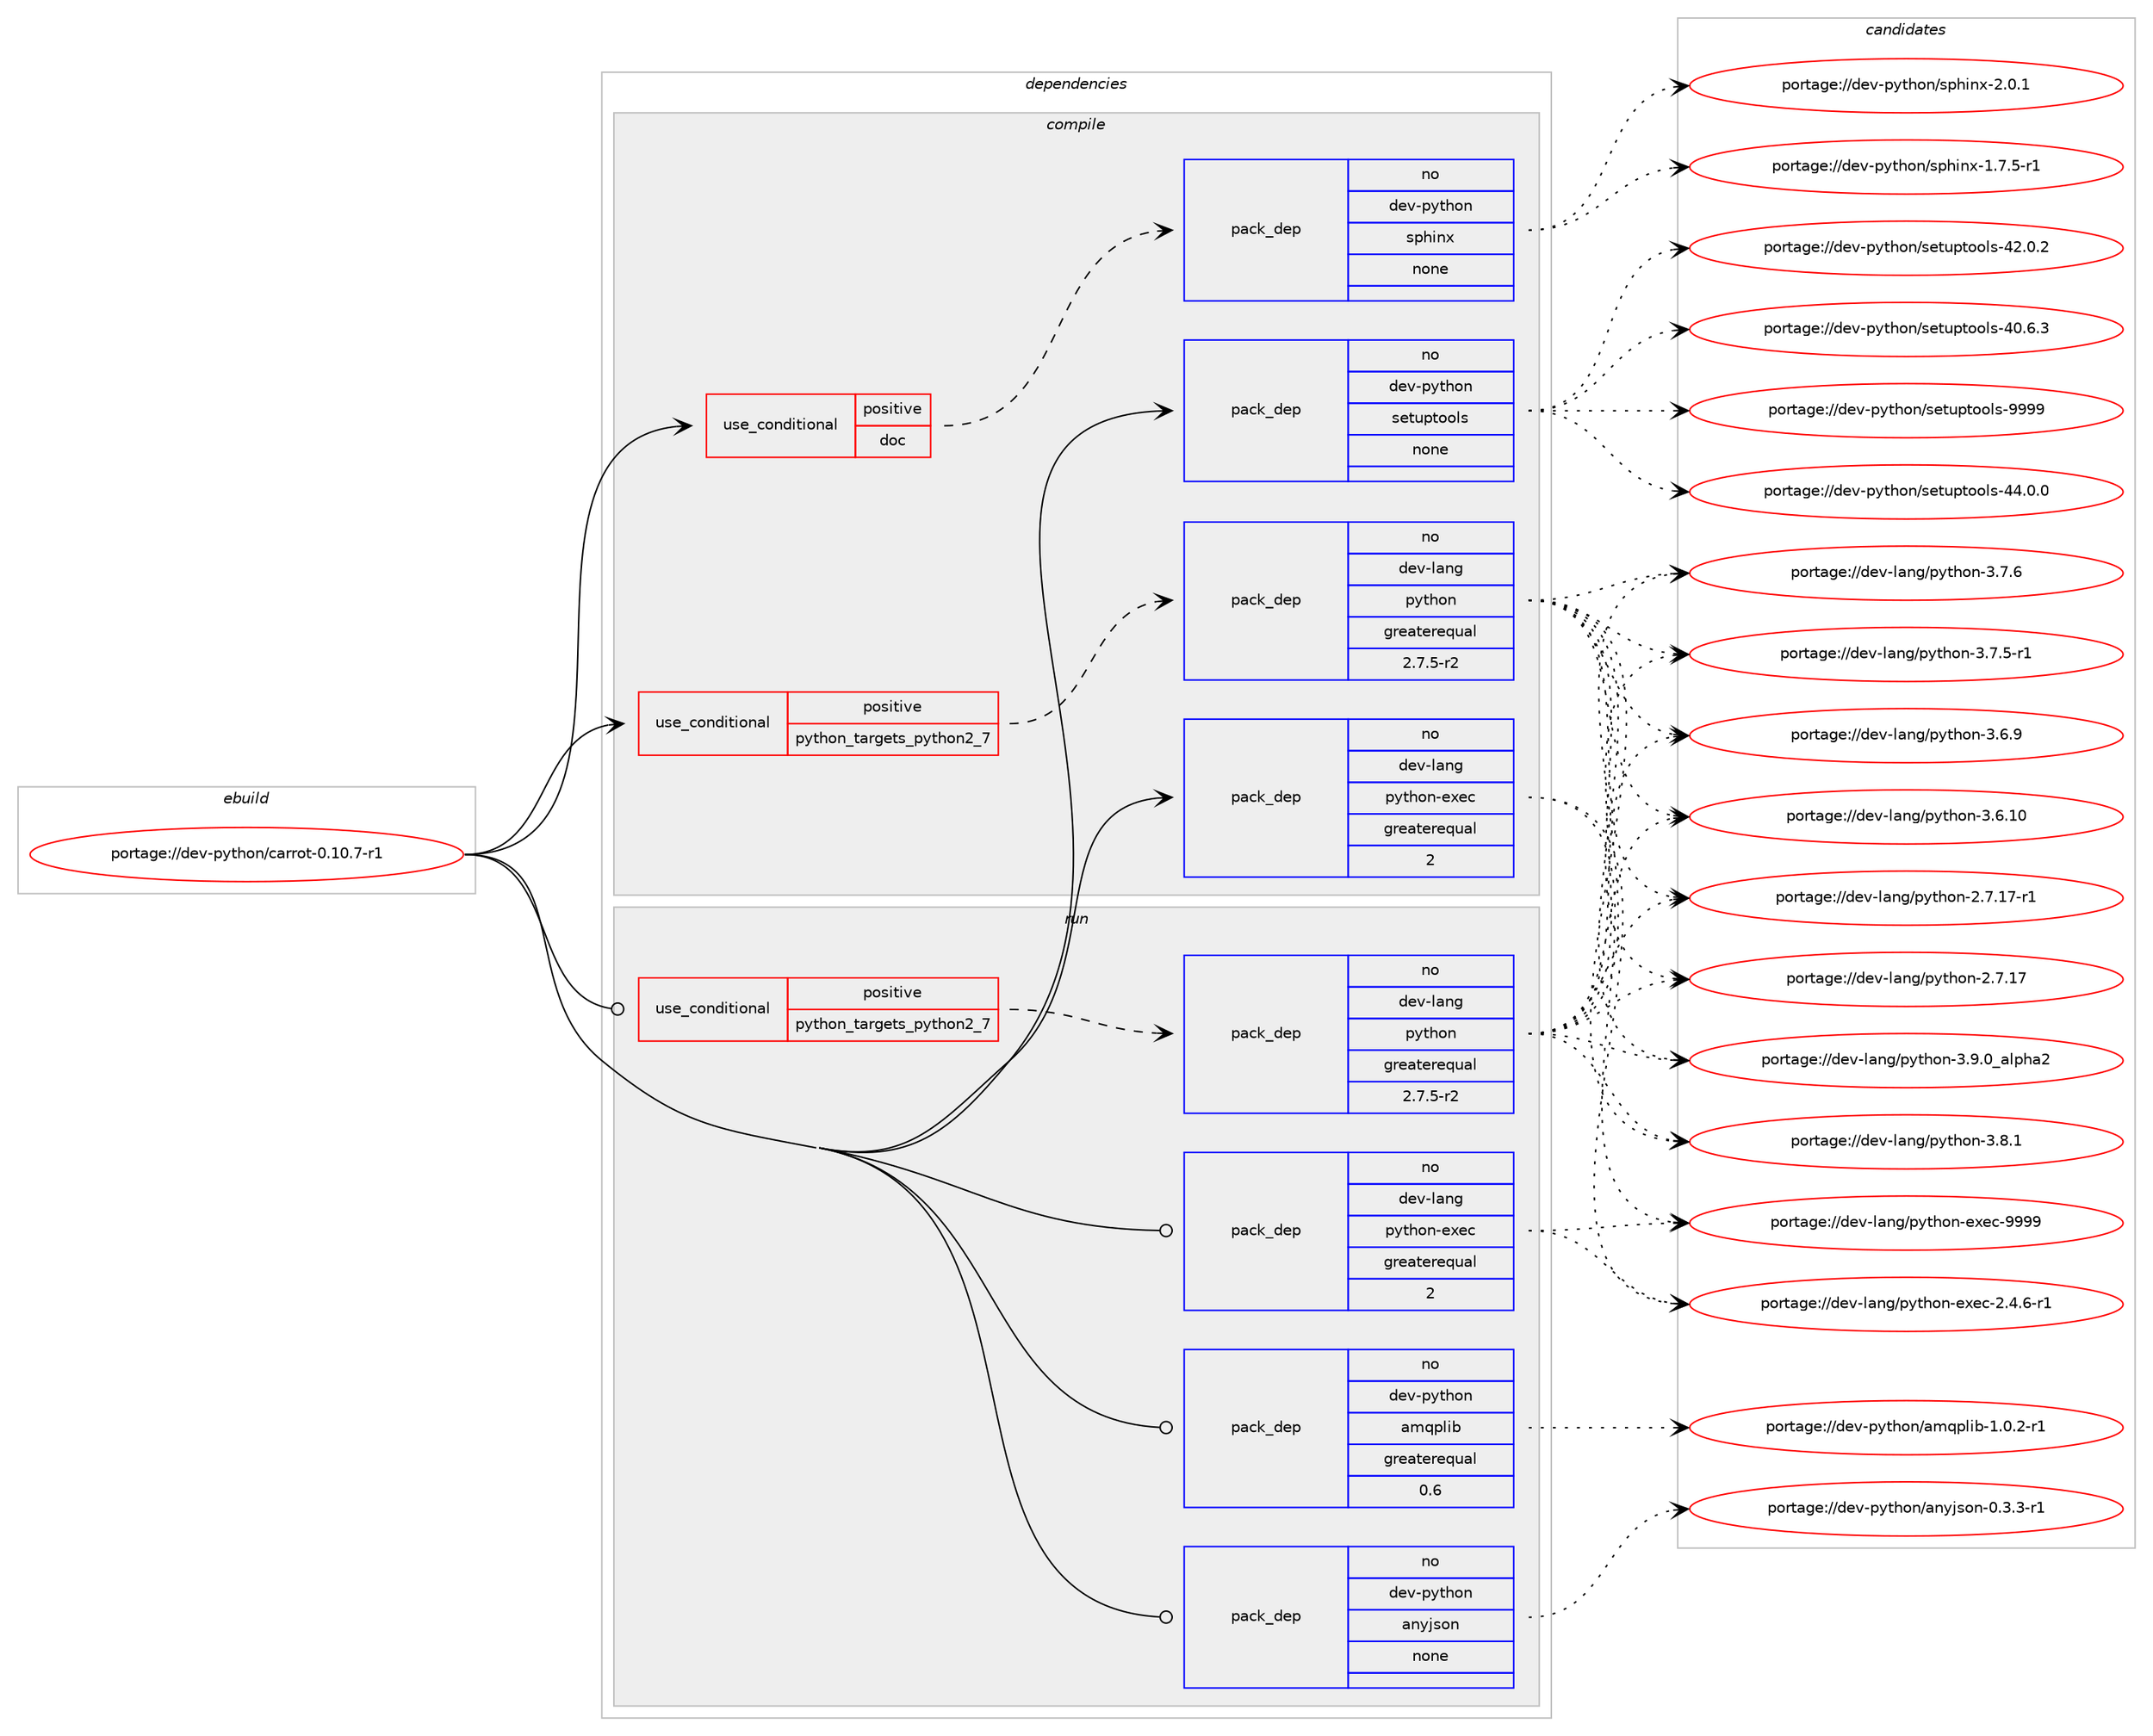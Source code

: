 digraph prolog {

# *************
# Graph options
# *************

newrank=true;
concentrate=true;
compound=true;
graph [rankdir=LR,fontname=Helvetica,fontsize=10,ranksep=1.5];#, ranksep=2.5, nodesep=0.2];
edge  [arrowhead=vee];
node  [fontname=Helvetica,fontsize=10];

# **********
# The ebuild
# **********

subgraph cluster_leftcol {
color=gray;
label=<<i>ebuild</i>>;
id [label="portage://dev-python/carrot-0.10.7-r1", color=red, width=4, href="../dev-python/carrot-0.10.7-r1.svg"];
}

# ****************
# The dependencies
# ****************

subgraph cluster_midcol {
color=gray;
label=<<i>dependencies</i>>;
subgraph cluster_compile {
fillcolor="#eeeeee";
style=filled;
label=<<i>compile</i>>;
subgraph cond118028 {
dependency468035 [label=<<TABLE BORDER="0" CELLBORDER="1" CELLSPACING="0" CELLPADDING="4"><TR><TD ROWSPAN="3" CELLPADDING="10">use_conditional</TD></TR><TR><TD>positive</TD></TR><TR><TD>doc</TD></TR></TABLE>>, shape=none, color=red];
subgraph pack345000 {
dependency468036 [label=<<TABLE BORDER="0" CELLBORDER="1" CELLSPACING="0" CELLPADDING="4" WIDTH="220"><TR><TD ROWSPAN="6" CELLPADDING="30">pack_dep</TD></TR><TR><TD WIDTH="110">no</TD></TR><TR><TD>dev-python</TD></TR><TR><TD>sphinx</TD></TR><TR><TD>none</TD></TR><TR><TD></TD></TR></TABLE>>, shape=none, color=blue];
}
dependency468035:e -> dependency468036:w [weight=20,style="dashed",arrowhead="vee"];
}
id:e -> dependency468035:w [weight=20,style="solid",arrowhead="vee"];
subgraph cond118029 {
dependency468037 [label=<<TABLE BORDER="0" CELLBORDER="1" CELLSPACING="0" CELLPADDING="4"><TR><TD ROWSPAN="3" CELLPADDING="10">use_conditional</TD></TR><TR><TD>positive</TD></TR><TR><TD>python_targets_python2_7</TD></TR></TABLE>>, shape=none, color=red];
subgraph pack345001 {
dependency468038 [label=<<TABLE BORDER="0" CELLBORDER="1" CELLSPACING="0" CELLPADDING="4" WIDTH="220"><TR><TD ROWSPAN="6" CELLPADDING="30">pack_dep</TD></TR><TR><TD WIDTH="110">no</TD></TR><TR><TD>dev-lang</TD></TR><TR><TD>python</TD></TR><TR><TD>greaterequal</TD></TR><TR><TD>2.7.5-r2</TD></TR></TABLE>>, shape=none, color=blue];
}
dependency468037:e -> dependency468038:w [weight=20,style="dashed",arrowhead="vee"];
}
id:e -> dependency468037:w [weight=20,style="solid",arrowhead="vee"];
subgraph pack345002 {
dependency468039 [label=<<TABLE BORDER="0" CELLBORDER="1" CELLSPACING="0" CELLPADDING="4" WIDTH="220"><TR><TD ROWSPAN="6" CELLPADDING="30">pack_dep</TD></TR><TR><TD WIDTH="110">no</TD></TR><TR><TD>dev-lang</TD></TR><TR><TD>python-exec</TD></TR><TR><TD>greaterequal</TD></TR><TR><TD>2</TD></TR></TABLE>>, shape=none, color=blue];
}
id:e -> dependency468039:w [weight=20,style="solid",arrowhead="vee"];
subgraph pack345003 {
dependency468040 [label=<<TABLE BORDER="0" CELLBORDER="1" CELLSPACING="0" CELLPADDING="4" WIDTH="220"><TR><TD ROWSPAN="6" CELLPADDING="30">pack_dep</TD></TR><TR><TD WIDTH="110">no</TD></TR><TR><TD>dev-python</TD></TR><TR><TD>setuptools</TD></TR><TR><TD>none</TD></TR><TR><TD></TD></TR></TABLE>>, shape=none, color=blue];
}
id:e -> dependency468040:w [weight=20,style="solid",arrowhead="vee"];
}
subgraph cluster_compileandrun {
fillcolor="#eeeeee";
style=filled;
label=<<i>compile and run</i>>;
}
subgraph cluster_run {
fillcolor="#eeeeee";
style=filled;
label=<<i>run</i>>;
subgraph cond118030 {
dependency468041 [label=<<TABLE BORDER="0" CELLBORDER="1" CELLSPACING="0" CELLPADDING="4"><TR><TD ROWSPAN="3" CELLPADDING="10">use_conditional</TD></TR><TR><TD>positive</TD></TR><TR><TD>python_targets_python2_7</TD></TR></TABLE>>, shape=none, color=red];
subgraph pack345004 {
dependency468042 [label=<<TABLE BORDER="0" CELLBORDER="1" CELLSPACING="0" CELLPADDING="4" WIDTH="220"><TR><TD ROWSPAN="6" CELLPADDING="30">pack_dep</TD></TR><TR><TD WIDTH="110">no</TD></TR><TR><TD>dev-lang</TD></TR><TR><TD>python</TD></TR><TR><TD>greaterequal</TD></TR><TR><TD>2.7.5-r2</TD></TR></TABLE>>, shape=none, color=blue];
}
dependency468041:e -> dependency468042:w [weight=20,style="dashed",arrowhead="vee"];
}
id:e -> dependency468041:w [weight=20,style="solid",arrowhead="odot"];
subgraph pack345005 {
dependency468043 [label=<<TABLE BORDER="0" CELLBORDER="1" CELLSPACING="0" CELLPADDING="4" WIDTH="220"><TR><TD ROWSPAN="6" CELLPADDING="30">pack_dep</TD></TR><TR><TD WIDTH="110">no</TD></TR><TR><TD>dev-lang</TD></TR><TR><TD>python-exec</TD></TR><TR><TD>greaterequal</TD></TR><TR><TD>2</TD></TR></TABLE>>, shape=none, color=blue];
}
id:e -> dependency468043:w [weight=20,style="solid",arrowhead="odot"];
subgraph pack345006 {
dependency468044 [label=<<TABLE BORDER="0" CELLBORDER="1" CELLSPACING="0" CELLPADDING="4" WIDTH="220"><TR><TD ROWSPAN="6" CELLPADDING="30">pack_dep</TD></TR><TR><TD WIDTH="110">no</TD></TR><TR><TD>dev-python</TD></TR><TR><TD>amqplib</TD></TR><TR><TD>greaterequal</TD></TR><TR><TD>0.6</TD></TR></TABLE>>, shape=none, color=blue];
}
id:e -> dependency468044:w [weight=20,style="solid",arrowhead="odot"];
subgraph pack345007 {
dependency468045 [label=<<TABLE BORDER="0" CELLBORDER="1" CELLSPACING="0" CELLPADDING="4" WIDTH="220"><TR><TD ROWSPAN="6" CELLPADDING="30">pack_dep</TD></TR><TR><TD WIDTH="110">no</TD></TR><TR><TD>dev-python</TD></TR><TR><TD>anyjson</TD></TR><TR><TD>none</TD></TR><TR><TD></TD></TR></TABLE>>, shape=none, color=blue];
}
id:e -> dependency468045:w [weight=20,style="solid",arrowhead="odot"];
}
}

# **************
# The candidates
# **************

subgraph cluster_choices {
rank=same;
color=gray;
label=<<i>candidates</i>>;

subgraph choice345000 {
color=black;
nodesep=1;
choice1001011184511212111610411111047115112104105110120455046484649 [label="portage://dev-python/sphinx-2.0.1", color=red, width=4,href="../dev-python/sphinx-2.0.1.svg"];
choice10010111845112121116104111110471151121041051101204549465546534511449 [label="portage://dev-python/sphinx-1.7.5-r1", color=red, width=4,href="../dev-python/sphinx-1.7.5-r1.svg"];
dependency468036:e -> choice1001011184511212111610411111047115112104105110120455046484649:w [style=dotted,weight="100"];
dependency468036:e -> choice10010111845112121116104111110471151121041051101204549465546534511449:w [style=dotted,weight="100"];
}
subgraph choice345001 {
color=black;
nodesep=1;
choice10010111845108971101034711212111610411111045514657464895971081121049750 [label="portage://dev-lang/python-3.9.0_alpha2", color=red, width=4,href="../dev-lang/python-3.9.0_alpha2.svg"];
choice100101118451089711010347112121116104111110455146564649 [label="portage://dev-lang/python-3.8.1", color=red, width=4,href="../dev-lang/python-3.8.1.svg"];
choice100101118451089711010347112121116104111110455146554654 [label="portage://dev-lang/python-3.7.6", color=red, width=4,href="../dev-lang/python-3.7.6.svg"];
choice1001011184510897110103471121211161041111104551465546534511449 [label="portage://dev-lang/python-3.7.5-r1", color=red, width=4,href="../dev-lang/python-3.7.5-r1.svg"];
choice100101118451089711010347112121116104111110455146544657 [label="portage://dev-lang/python-3.6.9", color=red, width=4,href="../dev-lang/python-3.6.9.svg"];
choice10010111845108971101034711212111610411111045514654464948 [label="portage://dev-lang/python-3.6.10", color=red, width=4,href="../dev-lang/python-3.6.10.svg"];
choice100101118451089711010347112121116104111110455046554649554511449 [label="portage://dev-lang/python-2.7.17-r1", color=red, width=4,href="../dev-lang/python-2.7.17-r1.svg"];
choice10010111845108971101034711212111610411111045504655464955 [label="portage://dev-lang/python-2.7.17", color=red, width=4,href="../dev-lang/python-2.7.17.svg"];
dependency468038:e -> choice10010111845108971101034711212111610411111045514657464895971081121049750:w [style=dotted,weight="100"];
dependency468038:e -> choice100101118451089711010347112121116104111110455146564649:w [style=dotted,weight="100"];
dependency468038:e -> choice100101118451089711010347112121116104111110455146554654:w [style=dotted,weight="100"];
dependency468038:e -> choice1001011184510897110103471121211161041111104551465546534511449:w [style=dotted,weight="100"];
dependency468038:e -> choice100101118451089711010347112121116104111110455146544657:w [style=dotted,weight="100"];
dependency468038:e -> choice10010111845108971101034711212111610411111045514654464948:w [style=dotted,weight="100"];
dependency468038:e -> choice100101118451089711010347112121116104111110455046554649554511449:w [style=dotted,weight="100"];
dependency468038:e -> choice10010111845108971101034711212111610411111045504655464955:w [style=dotted,weight="100"];
}
subgraph choice345002 {
color=black;
nodesep=1;
choice10010111845108971101034711212111610411111045101120101994557575757 [label="portage://dev-lang/python-exec-9999", color=red, width=4,href="../dev-lang/python-exec-9999.svg"];
choice10010111845108971101034711212111610411111045101120101994550465246544511449 [label="portage://dev-lang/python-exec-2.4.6-r1", color=red, width=4,href="../dev-lang/python-exec-2.4.6-r1.svg"];
dependency468039:e -> choice10010111845108971101034711212111610411111045101120101994557575757:w [style=dotted,weight="100"];
dependency468039:e -> choice10010111845108971101034711212111610411111045101120101994550465246544511449:w [style=dotted,weight="100"];
}
subgraph choice345003 {
color=black;
nodesep=1;
choice10010111845112121116104111110471151011161171121161111111081154557575757 [label="portage://dev-python/setuptools-9999", color=red, width=4,href="../dev-python/setuptools-9999.svg"];
choice100101118451121211161041111104711510111611711211611111110811545525246484648 [label="portage://dev-python/setuptools-44.0.0", color=red, width=4,href="../dev-python/setuptools-44.0.0.svg"];
choice100101118451121211161041111104711510111611711211611111110811545525046484650 [label="portage://dev-python/setuptools-42.0.2", color=red, width=4,href="../dev-python/setuptools-42.0.2.svg"];
choice100101118451121211161041111104711510111611711211611111110811545524846544651 [label="portage://dev-python/setuptools-40.6.3", color=red, width=4,href="../dev-python/setuptools-40.6.3.svg"];
dependency468040:e -> choice10010111845112121116104111110471151011161171121161111111081154557575757:w [style=dotted,weight="100"];
dependency468040:e -> choice100101118451121211161041111104711510111611711211611111110811545525246484648:w [style=dotted,weight="100"];
dependency468040:e -> choice100101118451121211161041111104711510111611711211611111110811545525046484650:w [style=dotted,weight="100"];
dependency468040:e -> choice100101118451121211161041111104711510111611711211611111110811545524846544651:w [style=dotted,weight="100"];
}
subgraph choice345004 {
color=black;
nodesep=1;
choice10010111845108971101034711212111610411111045514657464895971081121049750 [label="portage://dev-lang/python-3.9.0_alpha2", color=red, width=4,href="../dev-lang/python-3.9.0_alpha2.svg"];
choice100101118451089711010347112121116104111110455146564649 [label="portage://dev-lang/python-3.8.1", color=red, width=4,href="../dev-lang/python-3.8.1.svg"];
choice100101118451089711010347112121116104111110455146554654 [label="portage://dev-lang/python-3.7.6", color=red, width=4,href="../dev-lang/python-3.7.6.svg"];
choice1001011184510897110103471121211161041111104551465546534511449 [label="portage://dev-lang/python-3.7.5-r1", color=red, width=4,href="../dev-lang/python-3.7.5-r1.svg"];
choice100101118451089711010347112121116104111110455146544657 [label="portage://dev-lang/python-3.6.9", color=red, width=4,href="../dev-lang/python-3.6.9.svg"];
choice10010111845108971101034711212111610411111045514654464948 [label="portage://dev-lang/python-3.6.10", color=red, width=4,href="../dev-lang/python-3.6.10.svg"];
choice100101118451089711010347112121116104111110455046554649554511449 [label="portage://dev-lang/python-2.7.17-r1", color=red, width=4,href="../dev-lang/python-2.7.17-r1.svg"];
choice10010111845108971101034711212111610411111045504655464955 [label="portage://dev-lang/python-2.7.17", color=red, width=4,href="../dev-lang/python-2.7.17.svg"];
dependency468042:e -> choice10010111845108971101034711212111610411111045514657464895971081121049750:w [style=dotted,weight="100"];
dependency468042:e -> choice100101118451089711010347112121116104111110455146564649:w [style=dotted,weight="100"];
dependency468042:e -> choice100101118451089711010347112121116104111110455146554654:w [style=dotted,weight="100"];
dependency468042:e -> choice1001011184510897110103471121211161041111104551465546534511449:w [style=dotted,weight="100"];
dependency468042:e -> choice100101118451089711010347112121116104111110455146544657:w [style=dotted,weight="100"];
dependency468042:e -> choice10010111845108971101034711212111610411111045514654464948:w [style=dotted,weight="100"];
dependency468042:e -> choice100101118451089711010347112121116104111110455046554649554511449:w [style=dotted,weight="100"];
dependency468042:e -> choice10010111845108971101034711212111610411111045504655464955:w [style=dotted,weight="100"];
}
subgraph choice345005 {
color=black;
nodesep=1;
choice10010111845108971101034711212111610411111045101120101994557575757 [label="portage://dev-lang/python-exec-9999", color=red, width=4,href="../dev-lang/python-exec-9999.svg"];
choice10010111845108971101034711212111610411111045101120101994550465246544511449 [label="portage://dev-lang/python-exec-2.4.6-r1", color=red, width=4,href="../dev-lang/python-exec-2.4.6-r1.svg"];
dependency468043:e -> choice10010111845108971101034711212111610411111045101120101994557575757:w [style=dotted,weight="100"];
dependency468043:e -> choice10010111845108971101034711212111610411111045101120101994550465246544511449:w [style=dotted,weight="100"];
}
subgraph choice345006 {
color=black;
nodesep=1;
choice100101118451121211161041111104797109113112108105984549464846504511449 [label="portage://dev-python/amqplib-1.0.2-r1", color=red, width=4,href="../dev-python/amqplib-1.0.2-r1.svg"];
dependency468044:e -> choice100101118451121211161041111104797109113112108105984549464846504511449:w [style=dotted,weight="100"];
}
subgraph choice345007 {
color=black;
nodesep=1;
choice1001011184511212111610411111047971101211061151111104548465146514511449 [label="portage://dev-python/anyjson-0.3.3-r1", color=red, width=4,href="../dev-python/anyjson-0.3.3-r1.svg"];
dependency468045:e -> choice1001011184511212111610411111047971101211061151111104548465146514511449:w [style=dotted,weight="100"];
}
}

}
